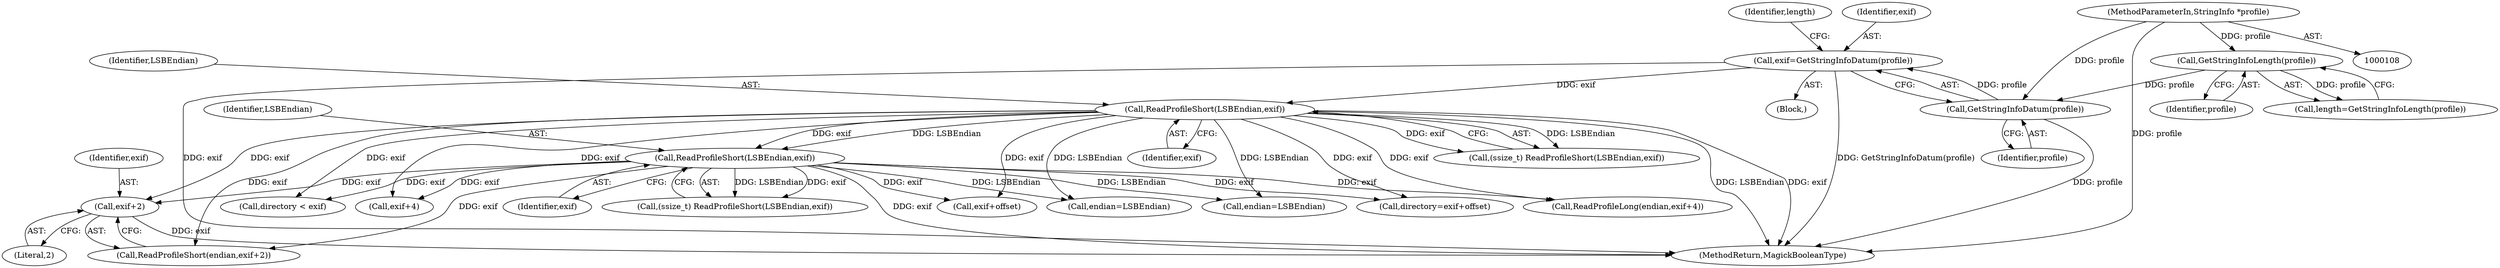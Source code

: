 digraph "0_ImageMagick_d8ab7f046587f2e9f734b687ba7e6e10147c294b_3@pointer" {
"1000254" [label="(Call,exif+2)"];
"1000226" [label="(Call,ReadProfileShort(LSBEndian,exif))"];
"1000144" [label="(Call,ReadProfileShort(LSBEndian,exif))"];
"1000130" [label="(Call,exif=GetStringInfoDatum(profile))"];
"1000132" [label="(Call,GetStringInfoDatum(profile))"];
"1000128" [label="(Call,GetStringInfoLength(profile))"];
"1000110" [label="(MethodParameterIn,StringInfo *profile)"];
"1000136" [label="(Identifier,length)"];
"1000142" [label="(Call,(ssize_t) ReadProfileShort(LSBEndian,exif))"];
"1000283" [label="(Call,exif+offset)"];
"1000264" [label="(Call,ReadProfileLong(endian,exif+4))"];
"1000255" [label="(Identifier,exif)"];
"1000145" [label="(Identifier,LSBEndian)"];
"1000130" [label="(Call,exif=GetStringInfoDatum(profile))"];
"1000252" [label="(Call,ReadProfileShort(endian,exif+2))"];
"1000111" [label="(Block,)"];
"1000126" [label="(Call,length=GetStringInfoLength(profile))"];
"1000133" [label="(Identifier,profile)"];
"1000709" [label="(MethodReturn,MagickBooleanType)"];
"1000131" [label="(Identifier,exif)"];
"1000132" [label="(Call,GetStringInfoDatum(profile))"];
"1000229" [label="(Call,endian=LSBEndian)"];
"1000129" [label="(Identifier,profile)"];
"1000144" [label="(Call,ReadProfileShort(LSBEndian,exif))"];
"1000256" [label="(Literal,2)"];
"1000227" [label="(Identifier,LSBEndian)"];
"1000146" [label="(Identifier,exif)"];
"1000228" [label="(Identifier,exif)"];
"1000224" [label="(Call,(ssize_t) ReadProfileShort(LSBEndian,exif))"];
"1000254" [label="(Call,exif+2)"];
"1000128" [label="(Call,GetStringInfoLength(profile))"];
"1000110" [label="(MethodParameterIn,StringInfo *profile)"];
"1000266" [label="(Call,exif+4)"];
"1000317" [label="(Call,directory < exif)"];
"1000226" [label="(Call,ReadProfileShort(LSBEndian,exif))"];
"1000236" [label="(Call,endian=LSBEndian)"];
"1000281" [label="(Call,directory=exif+offset)"];
"1000254" -> "1000252"  [label="AST: "];
"1000254" -> "1000256"  [label="CFG: "];
"1000255" -> "1000254"  [label="AST: "];
"1000256" -> "1000254"  [label="AST: "];
"1000252" -> "1000254"  [label="CFG: "];
"1000254" -> "1000709"  [label="DDG: exif"];
"1000226" -> "1000254"  [label="DDG: exif"];
"1000144" -> "1000254"  [label="DDG: exif"];
"1000226" -> "1000224"  [label="AST: "];
"1000226" -> "1000228"  [label="CFG: "];
"1000227" -> "1000226"  [label="AST: "];
"1000228" -> "1000226"  [label="AST: "];
"1000224" -> "1000226"  [label="CFG: "];
"1000226" -> "1000709"  [label="DDG: exif"];
"1000226" -> "1000224"  [label="DDG: LSBEndian"];
"1000226" -> "1000224"  [label="DDG: exif"];
"1000144" -> "1000226"  [label="DDG: LSBEndian"];
"1000144" -> "1000226"  [label="DDG: exif"];
"1000226" -> "1000229"  [label="DDG: LSBEndian"];
"1000226" -> "1000236"  [label="DDG: LSBEndian"];
"1000226" -> "1000252"  [label="DDG: exif"];
"1000226" -> "1000264"  [label="DDG: exif"];
"1000226" -> "1000266"  [label="DDG: exif"];
"1000226" -> "1000281"  [label="DDG: exif"];
"1000226" -> "1000283"  [label="DDG: exif"];
"1000226" -> "1000317"  [label="DDG: exif"];
"1000144" -> "1000142"  [label="AST: "];
"1000144" -> "1000146"  [label="CFG: "];
"1000145" -> "1000144"  [label="AST: "];
"1000146" -> "1000144"  [label="AST: "];
"1000142" -> "1000144"  [label="CFG: "];
"1000144" -> "1000709"  [label="DDG: LSBEndian"];
"1000144" -> "1000709"  [label="DDG: exif"];
"1000144" -> "1000142"  [label="DDG: LSBEndian"];
"1000144" -> "1000142"  [label="DDG: exif"];
"1000130" -> "1000144"  [label="DDG: exif"];
"1000144" -> "1000229"  [label="DDG: LSBEndian"];
"1000144" -> "1000236"  [label="DDG: LSBEndian"];
"1000144" -> "1000252"  [label="DDG: exif"];
"1000144" -> "1000264"  [label="DDG: exif"];
"1000144" -> "1000266"  [label="DDG: exif"];
"1000144" -> "1000281"  [label="DDG: exif"];
"1000144" -> "1000283"  [label="DDG: exif"];
"1000144" -> "1000317"  [label="DDG: exif"];
"1000130" -> "1000111"  [label="AST: "];
"1000130" -> "1000132"  [label="CFG: "];
"1000131" -> "1000130"  [label="AST: "];
"1000132" -> "1000130"  [label="AST: "];
"1000136" -> "1000130"  [label="CFG: "];
"1000130" -> "1000709"  [label="DDG: GetStringInfoDatum(profile)"];
"1000130" -> "1000709"  [label="DDG: exif"];
"1000132" -> "1000130"  [label="DDG: profile"];
"1000132" -> "1000133"  [label="CFG: "];
"1000133" -> "1000132"  [label="AST: "];
"1000132" -> "1000709"  [label="DDG: profile"];
"1000128" -> "1000132"  [label="DDG: profile"];
"1000110" -> "1000132"  [label="DDG: profile"];
"1000128" -> "1000126"  [label="AST: "];
"1000128" -> "1000129"  [label="CFG: "];
"1000129" -> "1000128"  [label="AST: "];
"1000126" -> "1000128"  [label="CFG: "];
"1000128" -> "1000126"  [label="DDG: profile"];
"1000110" -> "1000128"  [label="DDG: profile"];
"1000110" -> "1000108"  [label="AST: "];
"1000110" -> "1000709"  [label="DDG: profile"];
}
